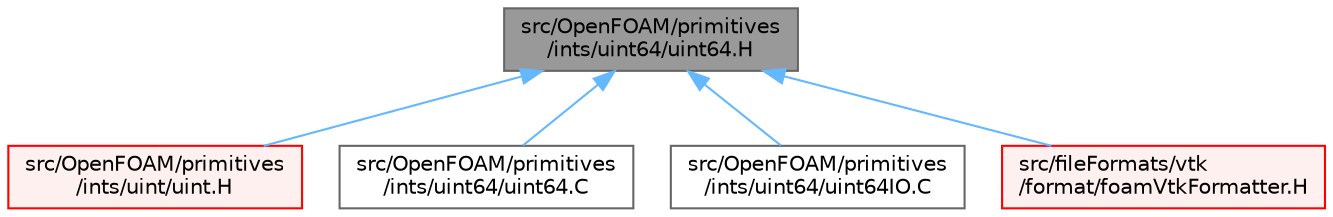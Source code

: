 digraph "src/OpenFOAM/primitives/ints/uint64/uint64.H"
{
 // LATEX_PDF_SIZE
  bgcolor="transparent";
  edge [fontname=Helvetica,fontsize=10,labelfontname=Helvetica,labelfontsize=10];
  node [fontname=Helvetica,fontsize=10,shape=box,height=0.2,width=0.4];
  Node1 [id="Node000001",label="src/OpenFOAM/primitives\l/ints/uint64/uint64.H",height=0.2,width=0.4,color="gray40", fillcolor="grey60", style="filled", fontcolor="black",tooltip="64bit unsigned integer"];
  Node1 -> Node2 [id="edge1_Node000001_Node000002",dir="back",color="steelblue1",style="solid",tooltip=" "];
  Node2 [id="Node000002",label="src/OpenFOAM/primitives\l/ints/uint/uint.H",height=0.2,width=0.4,color="red", fillcolor="#FFF0F0", style="filled",URL="$uint_8H.html",tooltip="System unsigned integer."];
  Node1 -> Node8595 [id="edge2_Node000001_Node008595",dir="back",color="steelblue1",style="solid",tooltip=" "];
  Node8595 [id="Node008595",label="src/OpenFOAM/primitives\l/ints/uint64/uint64.C",height=0.2,width=0.4,color="grey40", fillcolor="white", style="filled",URL="$uint64_8C.html",tooltip=" "];
  Node1 -> Node5302 [id="edge3_Node000001_Node005302",dir="back",color="steelblue1",style="solid",tooltip=" "];
  Node5302 [id="Node005302",label="src/OpenFOAM/primitives\l/ints/uint64/uint64IO.C",height=0.2,width=0.4,color="grey40", fillcolor="white", style="filled",URL="$uint64IO_8C.html",tooltip=" "];
  Node1 -> Node8058 [id="edge4_Node000001_Node008058",dir="back",color="steelblue1",style="solid",tooltip=" "];
  Node8058 [id="Node008058",label="src/fileFormats/vtk\l/format/foamVtkFormatter.H",height=0.2,width=0.4,color="red", fillcolor="#FFF0F0", style="filled",URL="$foamVtkFormatter_8H.html",tooltip=" "];
}
